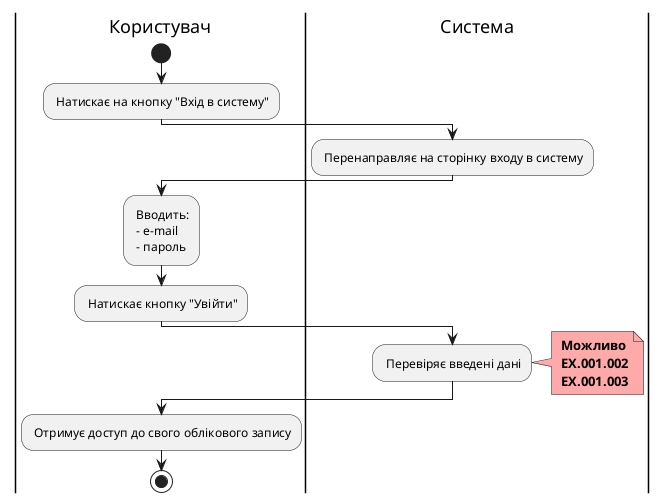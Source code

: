 @startuml
|Користувач|
start
: Натискає на кнопку "Вхід в систему";

|Система|
: Перенаправляє на сторінку входу в систему;

|Користувач|
: Вводить:
 - e-mail
 - пароль;

: Натискає кнопку "Увійти";

|Система|
: Перевіряє введені дані;
note right #ffaaaa
<b> Можливо
<b> EX.001.002
<b> EX.001.003
end note

|Користувач|
- Отримує доступ до свого облікового запису
stop;
@enduml